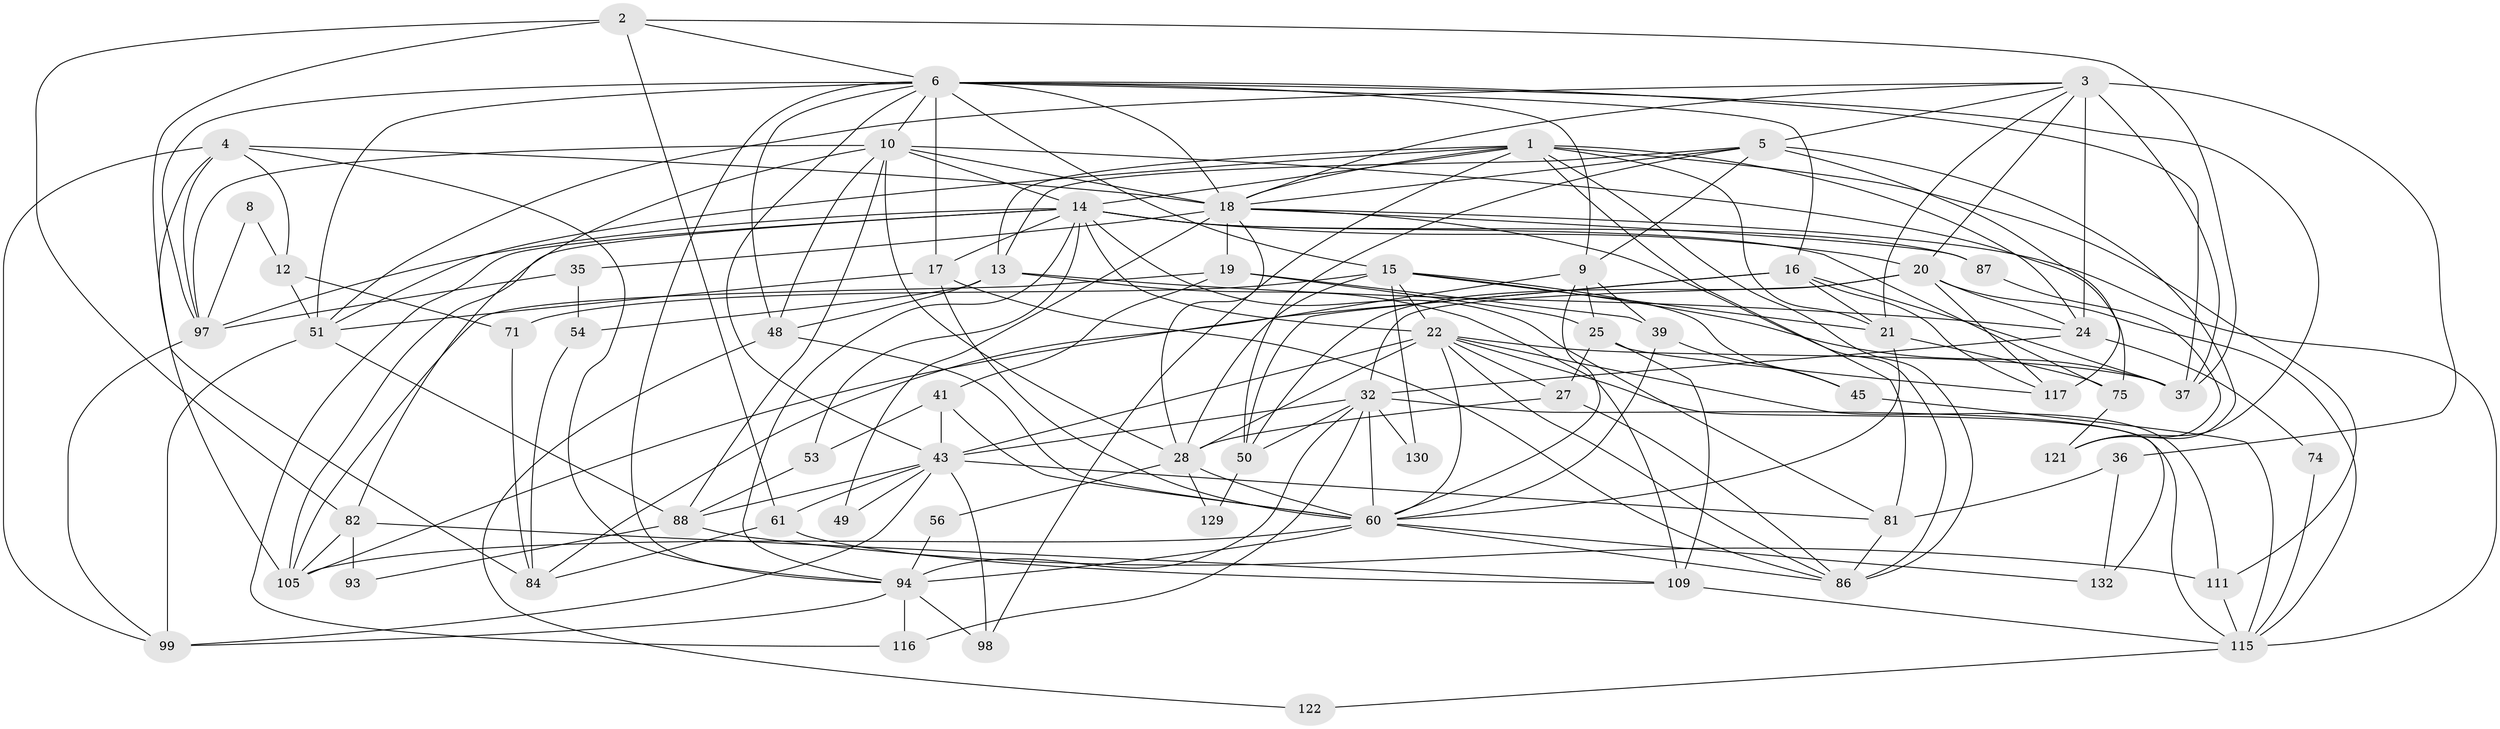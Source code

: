 // original degree distribution, {3: 0.2878787878787879, 6: 0.06060606060606061, 7: 0.045454545454545456, 2: 0.12121212121212122, 4: 0.2803030303030303, 5: 0.18181818181818182, 8: 0.022727272727272728}
// Generated by graph-tools (version 1.1) at 2025/14/03/09/25 04:14:59]
// undirected, 66 vertices, 184 edges
graph export_dot {
graph [start="1"]
  node [color=gray90,style=filled];
  1 [super="+11+78"];
  2 [super="+34+127"];
  3 [super="+33"];
  4;
  5 [super="+69"];
  6 [super="+80+40+67+7"];
  8;
  9 [super="+31"];
  10 [super="+77+29"];
  12 [super="+62"];
  13 [super="+26"];
  14 [super="+59+30"];
  15 [super="+44+128"];
  16 [super="+64"];
  17 [super="+92"];
  18 [super="+100+70+73"];
  19 [super="+89"];
  20 [super="+23"];
  21 [super="+58+103"];
  22 [super="+125+38+63"];
  24 [super="+85+57"];
  25 [super="+126+72+46"];
  27;
  28 [super="+96"];
  32 [super="+42"];
  35;
  36;
  37 [super="+83"];
  39;
  41;
  43 [super="+119+65"];
  45;
  48 [super="+112"];
  49;
  50 [super="+66"];
  51 [super="+104+120+113"];
  53 [super="+107"];
  54;
  56;
  60 [super="+114+79+106"];
  61;
  71;
  74;
  75 [super="+90"];
  81 [super="+95"];
  82;
  84;
  86 [super="+108"];
  87;
  88 [super="+123"];
  93;
  94 [super="+110"];
  97 [super="+118"];
  98;
  99;
  105;
  109 [super="+124"];
  111;
  115;
  116;
  117;
  121;
  122;
  129;
  130;
  132;
  1 -- 21;
  1 -- 98;
  1 -- 13;
  1 -- 111;
  1 -- 81 [weight=2];
  1 -- 18;
  1 -- 51;
  1 -- 24;
  1 -- 14;
  1 -- 86;
  2 -- 6;
  2 -- 61;
  2 -- 84;
  2 -- 82;
  2 -- 37;
  3 -- 20;
  3 -- 36;
  3 -- 51;
  3 -- 21;
  3 -- 37;
  3 -- 18;
  3 -- 5;
  3 -- 24;
  4 -- 99;
  4 -- 12;
  4 -- 105;
  4 -- 97;
  4 -- 18;
  4 -- 94;
  5 -- 121;
  5 -- 9;
  5 -- 18;
  5 -- 50;
  5 -- 117;
  5 -- 13;
  6 -- 97;
  6 -- 48;
  6 -- 16;
  6 -- 15 [weight=2];
  6 -- 121;
  6 -- 51;
  6 -- 17 [weight=2];
  6 -- 37 [weight=2];
  6 -- 94;
  6 -- 43;
  6 -- 9;
  6 -- 18;
  6 -- 10;
  8 -- 97;
  8 -- 12;
  9 -- 39;
  9 -- 84;
  9 -- 60;
  9 -- 25;
  10 -- 97;
  10 -- 28;
  10 -- 14;
  10 -- 18;
  10 -- 48;
  10 -- 82;
  10 -- 88;
  10 -- 75;
  12 -- 51;
  12 -- 71;
  13 -- 48;
  13 -- 54;
  13 -- 109;
  13 -- 24;
  14 -- 22;
  14 -- 94;
  14 -- 87;
  14 -- 97;
  14 -- 105;
  14 -- 75;
  14 -- 81;
  14 -- 20;
  14 -- 116;
  14 -- 53;
  14 -- 17;
  15 -- 130;
  15 -- 71;
  15 -- 28 [weight=2];
  15 -- 45;
  15 -- 37 [weight=2];
  15 -- 22;
  15 -- 21;
  16 -- 117;
  16 -- 50;
  16 -- 37;
  16 -- 105;
  16 -- 21;
  17 -- 51;
  17 -- 86;
  17 -- 60;
  18 -- 35;
  18 -- 49;
  18 -- 86;
  18 -- 28;
  18 -- 87;
  18 -- 19;
  18 -- 115;
  19 -- 39;
  19 -- 41;
  19 -- 25;
  19 -- 105;
  20 -- 117;
  20 -- 115;
  20 -- 32;
  20 -- 24;
  20 -- 50;
  21 -- 60;
  21 -- 75;
  22 -- 86;
  22 -- 28;
  22 -- 132;
  22 -- 27;
  22 -- 111;
  22 -- 37;
  22 -- 43;
  22 -- 60;
  24 -- 32;
  24 -- 74;
  25 -- 117;
  25 -- 27;
  25 -- 109 [weight=2];
  27 -- 86;
  27 -- 28;
  28 -- 129;
  28 -- 56;
  28 -- 60;
  32 -- 115;
  32 -- 130;
  32 -- 116;
  32 -- 94;
  32 -- 43;
  32 -- 60;
  32 -- 50;
  35 -- 54;
  35 -- 97;
  36 -- 132;
  36 -- 81;
  39 -- 45;
  39 -- 60;
  41 -- 53;
  41 -- 43;
  41 -- 60;
  43 -- 88;
  43 -- 49;
  43 -- 61;
  43 -- 81 [weight=2];
  43 -- 98 [weight=2];
  43 -- 99;
  45 -- 115;
  48 -- 122;
  48 -- 60;
  50 -- 129;
  51 -- 88 [weight=2];
  51 -- 99;
  53 -- 88;
  54 -- 84;
  56 -- 94;
  60 -- 94;
  60 -- 105;
  60 -- 132;
  60 -- 86;
  61 -- 84;
  61 -- 109;
  71 -- 84;
  74 -- 115;
  75 -- 121;
  81 -- 86;
  82 -- 109;
  82 -- 105;
  82 -- 93;
  87 -- 121;
  88 -- 111;
  88 -- 93;
  94 -- 99;
  94 -- 116;
  94 -- 98;
  97 -- 99;
  109 -- 115;
  111 -- 115;
  115 -- 122;
}
